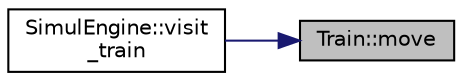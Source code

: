 digraph "Train::move"
{
 // LATEX_PDF_SIZE
  edge [fontname="Helvetica",fontsize="10",labelfontname="Helvetica",labelfontsize="10"];
  node [fontname="Helvetica",fontsize="10",shape=record];
  rankdir="RL";
  Node1 [label="Train::move",height=0.2,width=0.4,color="black", fillcolor="grey75", style="filled", fontcolor="black",tooltip="moves train to next track point"];
  Node1 -> Node2 [dir="back",color="midnightblue",fontsize="10",style="solid",fontname="Helvetica"];
  Node2 [label="SimulEngine::visit\l_train",height=0.2,width=0.4,color="black", fillcolor="white", style="filled",URL="$class_simul_engine.html#a499b19be4b6109fa38f98b22f146afda",tooltip="train logic implementation"];
}
